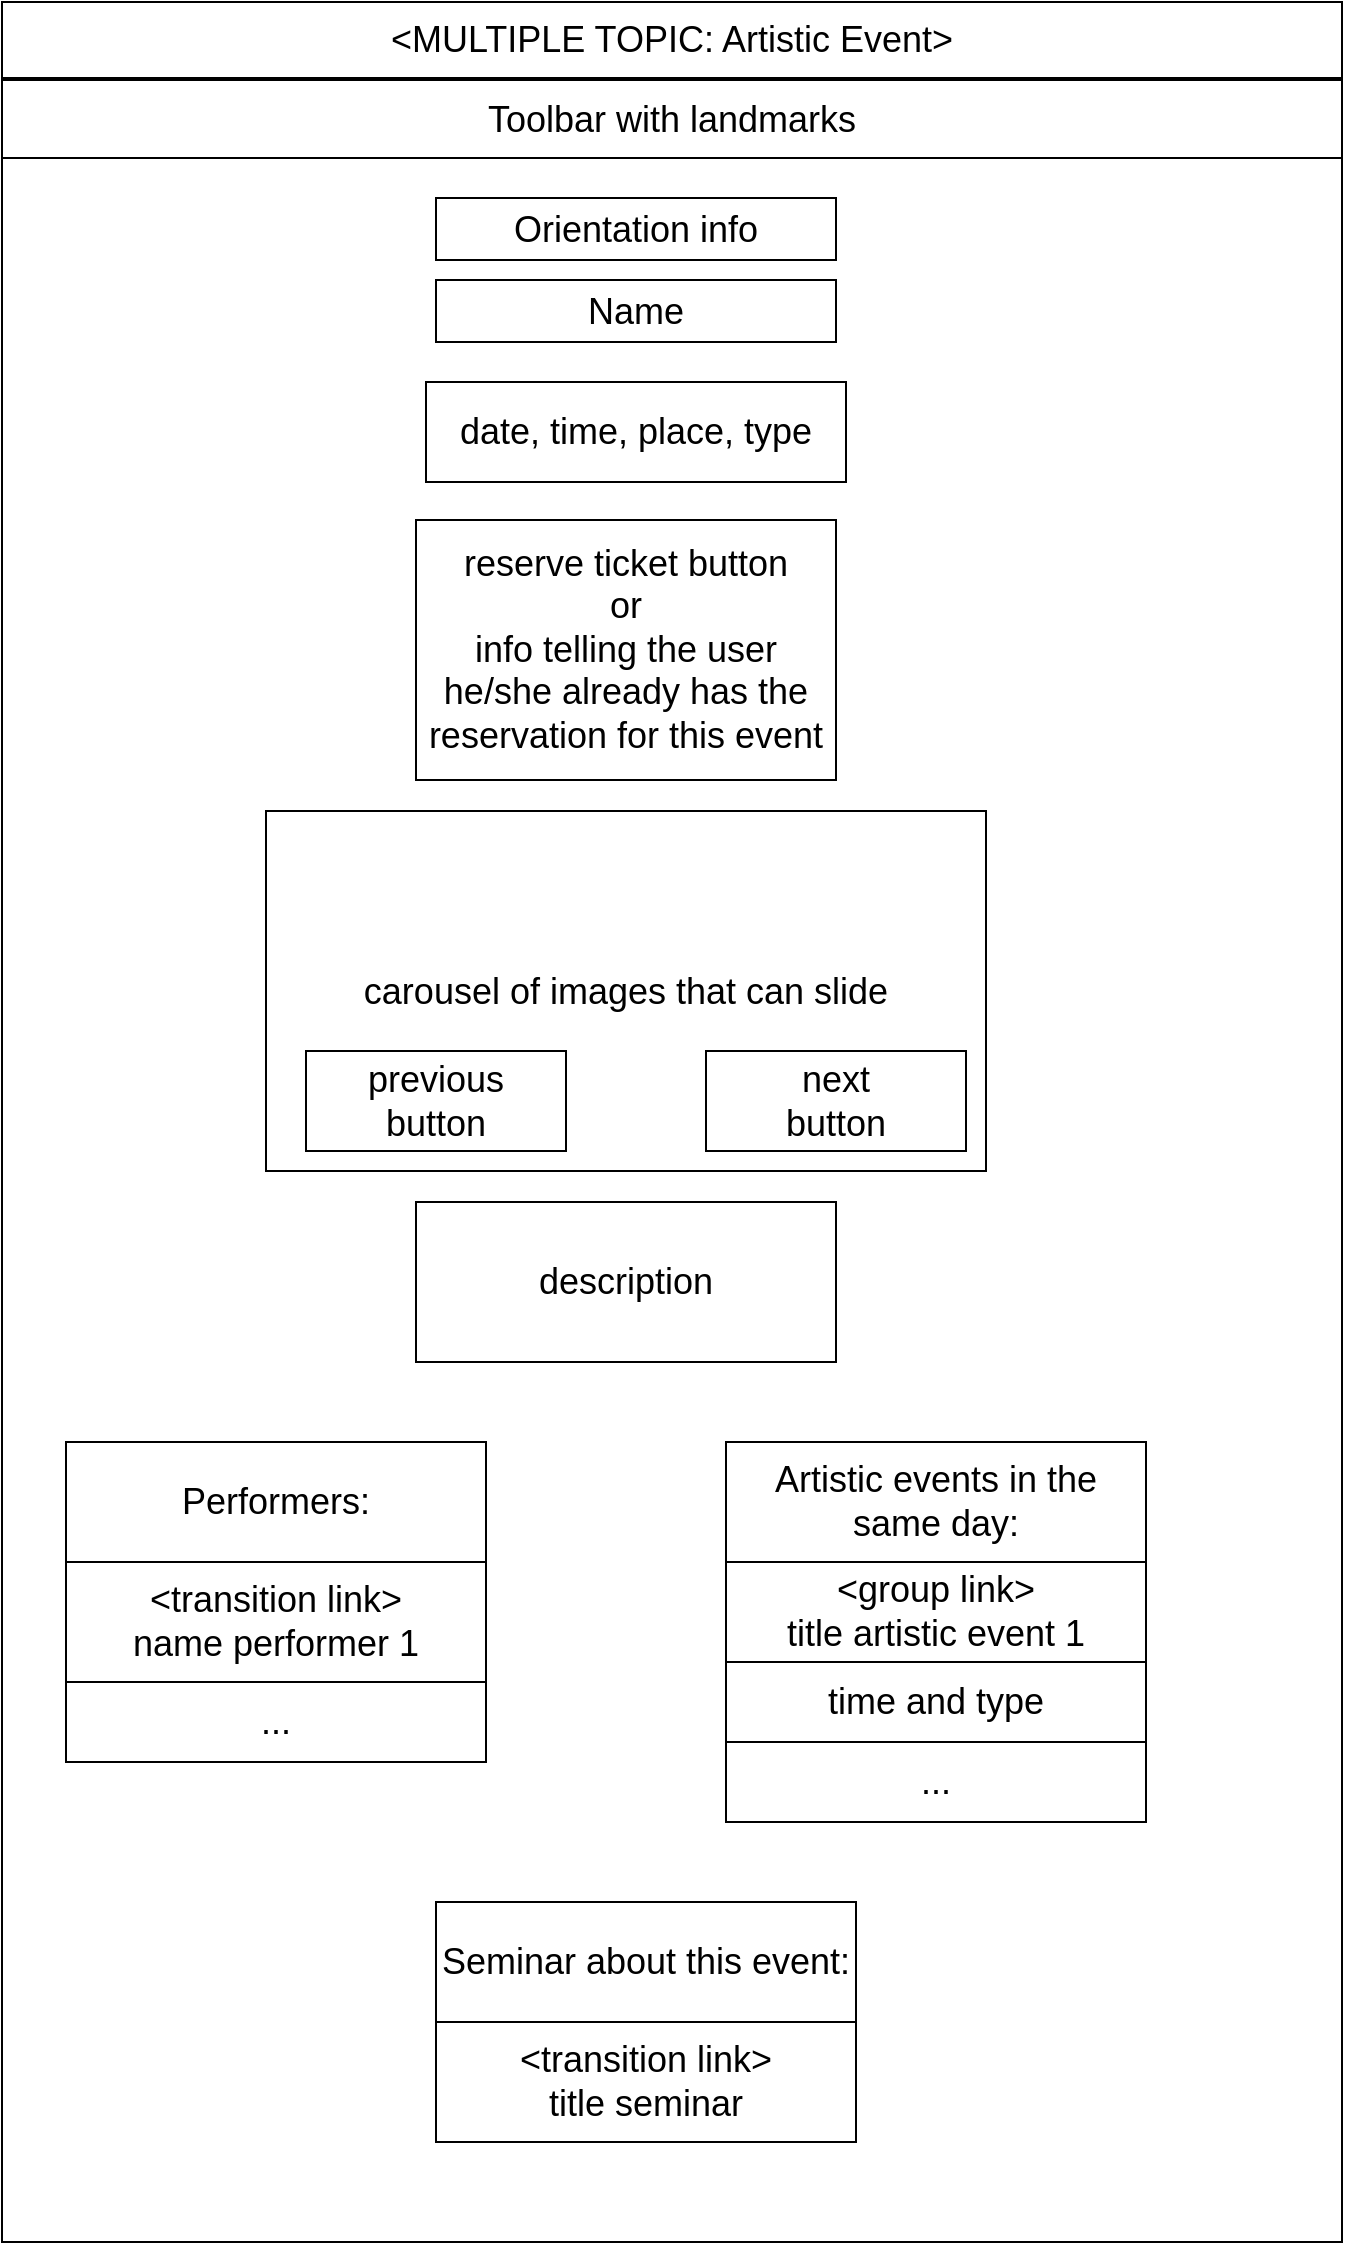 <mxfile version="10.9.5" type="device"><diagram id="u9o09Kq5SHA_BDpGMf4i" name="Page-1"><mxGraphModel dx="864" dy="503" grid="1" gridSize="10" guides="1" tooltips="1" connect="1" arrows="1" fold="1" page="1" pageScale="1" pageWidth="827" pageHeight="1169" math="0" shadow="0"><root><mxCell id="0"/><mxCell id="1" parent="0"/><mxCell id="jcGAWVzo7ZWAxNOnF3j5-1" value="" style="rounded=0;whiteSpace=wrap;html=1;" parent="1" vertex="1"><mxGeometry x="78" y="20" width="670" height="1120" as="geometry"/></mxCell><mxCell id="jcGAWVzo7ZWAxNOnF3j5-3" value="&lt;div style=&quot;text-align: left ; font-size: 18px&quot;&gt;&lt;span&gt;&amp;lt;MULTIPLE TOPIC: Artistic Event&lt;/span&gt;&lt;span&gt;&amp;gt;&lt;/span&gt;&lt;/div&gt;" style="rounded=0;whiteSpace=wrap;html=1;fontSize=18;" parent="1" vertex="1"><mxGeometry x="78" y="20" width="670" height="38" as="geometry"/></mxCell><mxCell id="jcGAWVzo7ZWAxNOnF3j5-5" value="Toolbar with landmarks" style="rounded=0;whiteSpace=wrap;html=1;fontSize=18;" parent="1" vertex="1"><mxGeometry x="78" y="59" width="670" height="39" as="geometry"/></mxCell><mxCell id="jcGAWVzo7ZWAxNOnF3j5-7" value="Orientation info" style="rounded=0;whiteSpace=wrap;html=1;fontSize=18;" parent="1" vertex="1"><mxGeometry x="295" y="118" width="200" height="31" as="geometry"/></mxCell><mxCell id="jcGAWVzo7ZWAxNOnF3j5-9" value="date, time, place, type" style="rounded=0;whiteSpace=wrap;html=1;fontSize=18;" parent="1" vertex="1"><mxGeometry x="290" y="210" width="210" height="50" as="geometry"/></mxCell><mxCell id="b_VfMspM_36JaK7_vCJK-1" value="Name" style="rounded=0;whiteSpace=wrap;html=1;fontSize=18;" parent="1" vertex="1"><mxGeometry x="295" y="159" width="200" height="31" as="geometry"/></mxCell><mxCell id="JSzMsM9T6xS5sBo5xkQp-1" value="reserve ticket button&lt;br&gt;or&lt;br&gt;info telling the user he/she already has the reservation for this event" style="rounded=0;whiteSpace=wrap;html=1;fontSize=18;" parent="1" vertex="1"><mxGeometry x="285" y="279" width="210" height="130" as="geometry"/></mxCell><mxCell id="jFNfquFweKjubBvihi1W-2" value="description" style="rounded=0;whiteSpace=wrap;html=1;fontSize=18;" parent="1" vertex="1"><mxGeometry x="285" y="620" width="210" height="80" as="geometry"/></mxCell><mxCell id="jFNfquFweKjubBvihi1W-3" value="Performers:" style="rounded=0;whiteSpace=wrap;html=1;fontSize=18;" parent="1" vertex="1"><mxGeometry x="110" y="740" width="210" height="60" as="geometry"/></mxCell><mxCell id="jFNfquFweKjubBvihi1W-4" value="&amp;lt;transition link&amp;gt;&lt;br&gt;name performer 1" style="rounded=0;whiteSpace=wrap;html=1;fontSize=18;" parent="1" vertex="1"><mxGeometry x="110" y="800" width="210" height="60" as="geometry"/></mxCell><mxCell id="jFNfquFweKjubBvihi1W-5" value="..." style="rounded=0;whiteSpace=wrap;html=1;fontSize=18;" parent="1" vertex="1"><mxGeometry x="110" y="860" width="210" height="40" as="geometry"/></mxCell><mxCell id="jFNfquFweKjubBvihi1W-10" value="Artistic events in the same day:" style="rounded=0;whiteSpace=wrap;html=1;fontSize=18;" parent="1" vertex="1"><mxGeometry x="440" y="740" width="210" height="60" as="geometry"/></mxCell><mxCell id="jFNfquFweKjubBvihi1W-11" value="&amp;lt;group link&amp;gt;&lt;br&gt;title artistic event 1" style="rounded=0;whiteSpace=wrap;html=1;fontSize=18;" parent="1" vertex="1"><mxGeometry x="440" y="800" width="210" height="50" as="geometry"/></mxCell><mxCell id="jFNfquFweKjubBvihi1W-12" value="..." style="rounded=0;whiteSpace=wrap;html=1;fontSize=18;" parent="1" vertex="1"><mxGeometry x="440" y="890" width="210" height="40" as="geometry"/></mxCell><mxCell id="jFNfquFweKjubBvihi1W-16" value="Seminar about this event:" style="rounded=0;whiteSpace=wrap;html=1;fontSize=18;" parent="1" vertex="1"><mxGeometry x="295" y="970" width="210" height="60" as="geometry"/></mxCell><mxCell id="jFNfquFweKjubBvihi1W-17" value="&amp;lt;transition link&amp;gt;&lt;br&gt;title seminar" style="rounded=0;whiteSpace=wrap;html=1;fontSize=18;" parent="1" vertex="1"><mxGeometry x="295" y="1030" width="210" height="60" as="geometry"/></mxCell><mxCell id="jFNfquFweKjubBvihi1W-18" value="time and type" style="rounded=0;whiteSpace=wrap;html=1;fontSize=18;" parent="1" vertex="1"><mxGeometry x="440" y="850" width="210" height="40" as="geometry"/></mxCell><mxCell id="mJc5H22bQau-xweGe7Rn-1" value="carousel of images that can slide" style="rounded=0;whiteSpace=wrap;html=1;fontSize=18;" parent="1" vertex="1"><mxGeometry x="210" y="424.5" width="360" height="180" as="geometry"/></mxCell><mxCell id="mJc5H22bQau-xweGe7Rn-2" value="next&lt;br&gt;button" style="rounded=0;whiteSpace=wrap;html=1;fontSize=18;" parent="1" vertex="1"><mxGeometry x="430" y="544.5" width="130" height="50" as="geometry"/></mxCell><mxCell id="mJc5H22bQau-xweGe7Rn-3" value="previous&lt;br&gt;button" style="rounded=0;whiteSpace=wrap;html=1;fontSize=18;" parent="1" vertex="1"><mxGeometry x="230" y="544.5" width="130" height="50" as="geometry"/></mxCell></root></mxGraphModel></diagram></mxfile>